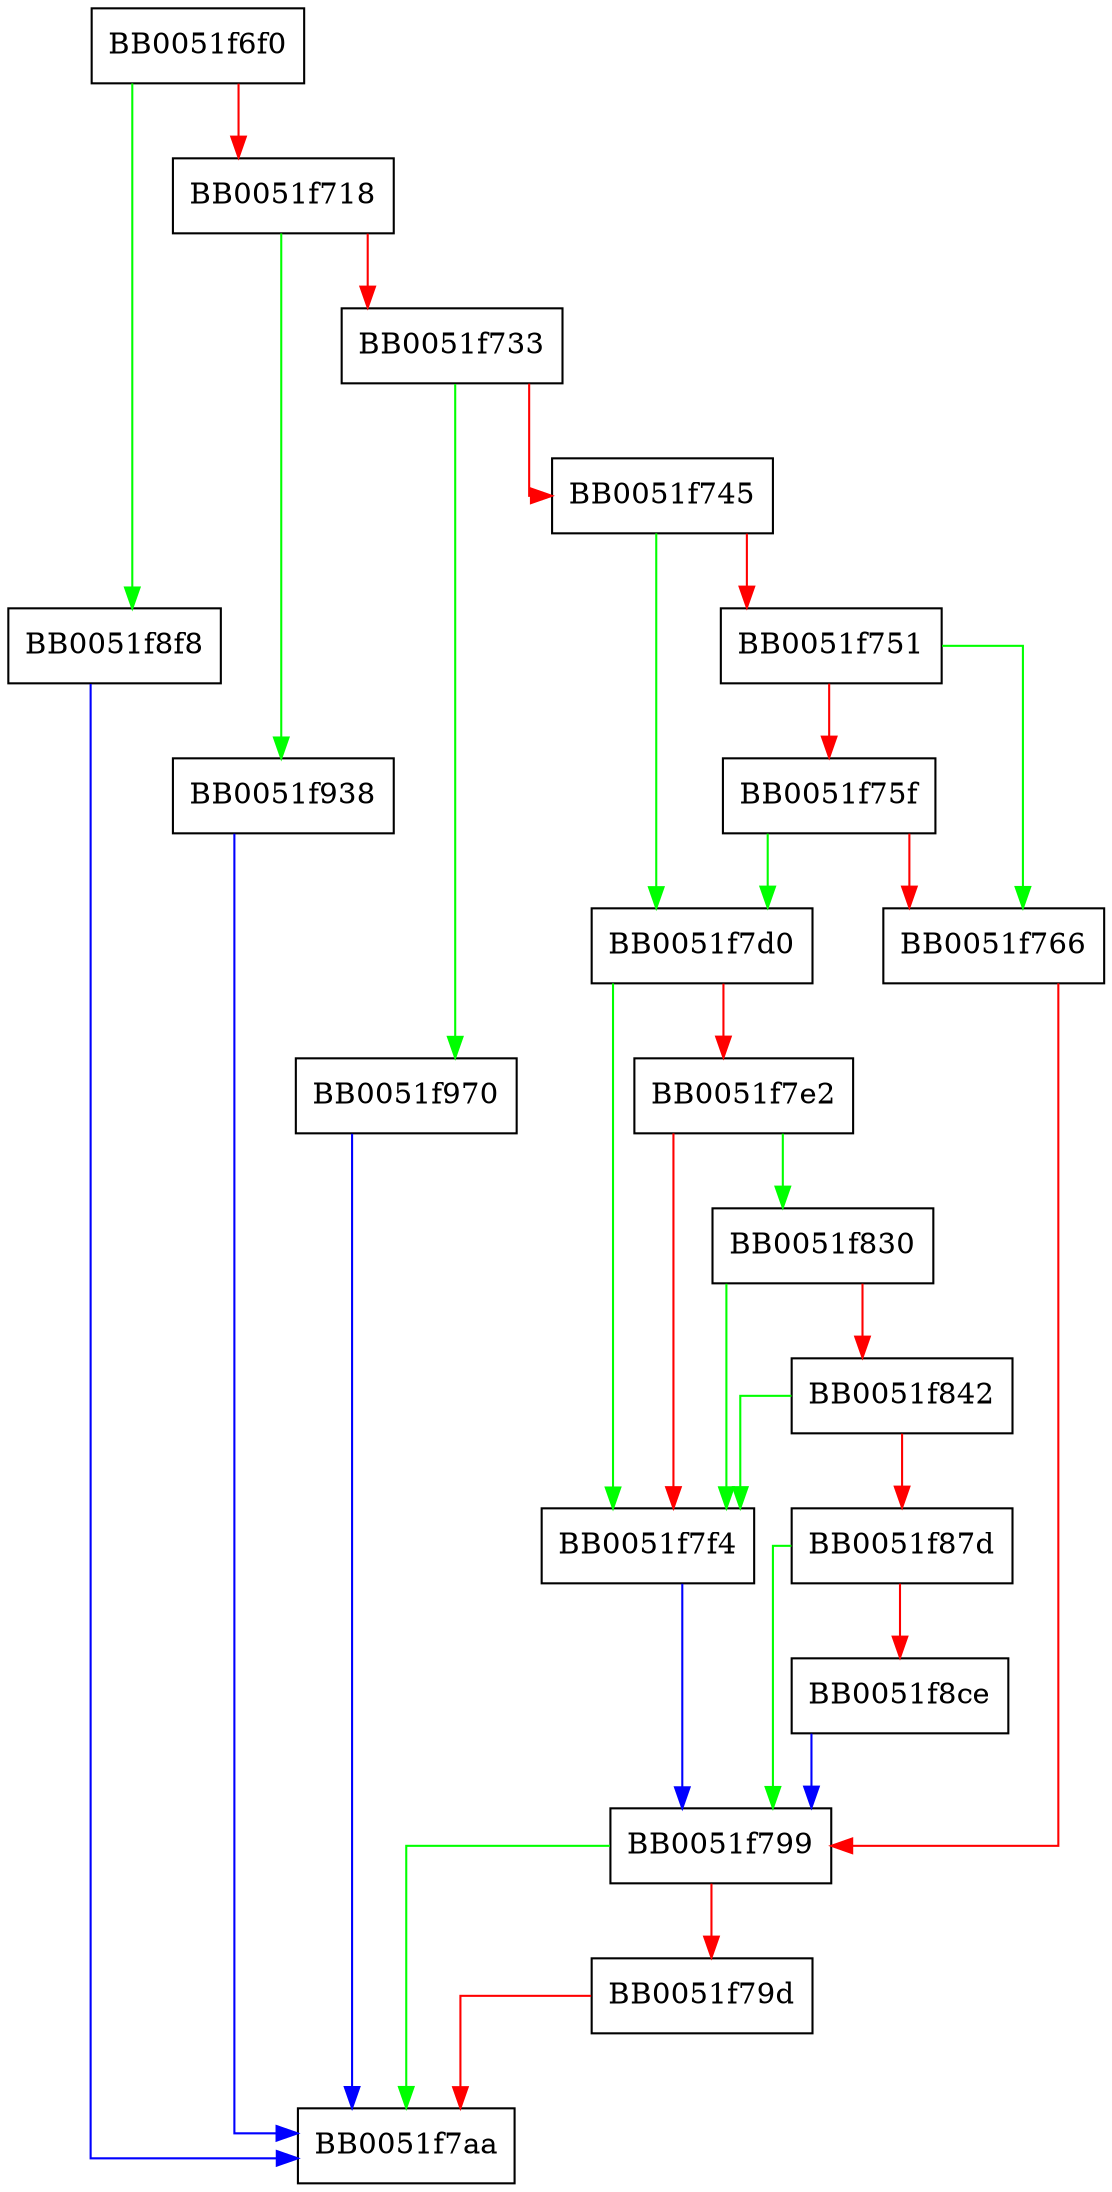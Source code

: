digraph PKCS5_v2_scrypt_keyivgen_ex {
  node [shape="box"];
  graph [splines=ortho];
  BB0051f6f0 -> BB0051f8f8 [color="green"];
  BB0051f6f0 -> BB0051f718 [color="red"];
  BB0051f718 -> BB0051f938 [color="green"];
  BB0051f718 -> BB0051f733 [color="red"];
  BB0051f733 -> BB0051f970 [color="green"];
  BB0051f733 -> BB0051f745 [color="red"];
  BB0051f745 -> BB0051f7d0 [color="green"];
  BB0051f745 -> BB0051f751 [color="red"];
  BB0051f751 -> BB0051f766 [color="green"];
  BB0051f751 -> BB0051f75f [color="red"];
  BB0051f75f -> BB0051f7d0 [color="green"];
  BB0051f75f -> BB0051f766 [color="red"];
  BB0051f766 -> BB0051f799 [color="red"];
  BB0051f799 -> BB0051f7aa [color="green"];
  BB0051f799 -> BB0051f79d [color="red"];
  BB0051f79d -> BB0051f7aa [color="red"];
  BB0051f7d0 -> BB0051f7f4 [color="green"];
  BB0051f7d0 -> BB0051f7e2 [color="red"];
  BB0051f7e2 -> BB0051f830 [color="green"];
  BB0051f7e2 -> BB0051f7f4 [color="red"];
  BB0051f7f4 -> BB0051f799 [color="blue"];
  BB0051f830 -> BB0051f7f4 [color="green"];
  BB0051f830 -> BB0051f842 [color="red"];
  BB0051f842 -> BB0051f7f4 [color="green"];
  BB0051f842 -> BB0051f87d [color="red"];
  BB0051f87d -> BB0051f799 [color="green"];
  BB0051f87d -> BB0051f8ce [color="red"];
  BB0051f8ce -> BB0051f799 [color="blue"];
  BB0051f8f8 -> BB0051f7aa [color="blue"];
  BB0051f938 -> BB0051f7aa [color="blue"];
  BB0051f970 -> BB0051f7aa [color="blue"];
}